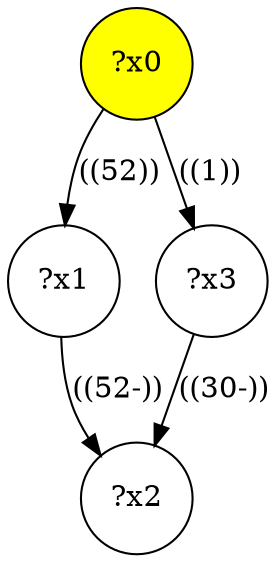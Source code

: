 digraph g {
	x0 [fillcolor="yellow", style="filled," shape=circle, label="?x0"];
	x1 [shape=circle, label="?x1"];
	x0 -> x1 [label="((52))"];
	x2 [shape=circle, label="?x2"];
	x1 -> x2 [label="((52-))"];
	x3 [shape=circle, label="?x3"];
	x0 -> x3 [label="((1))"];
	x3 -> x2 [label="((30-))"];
}
